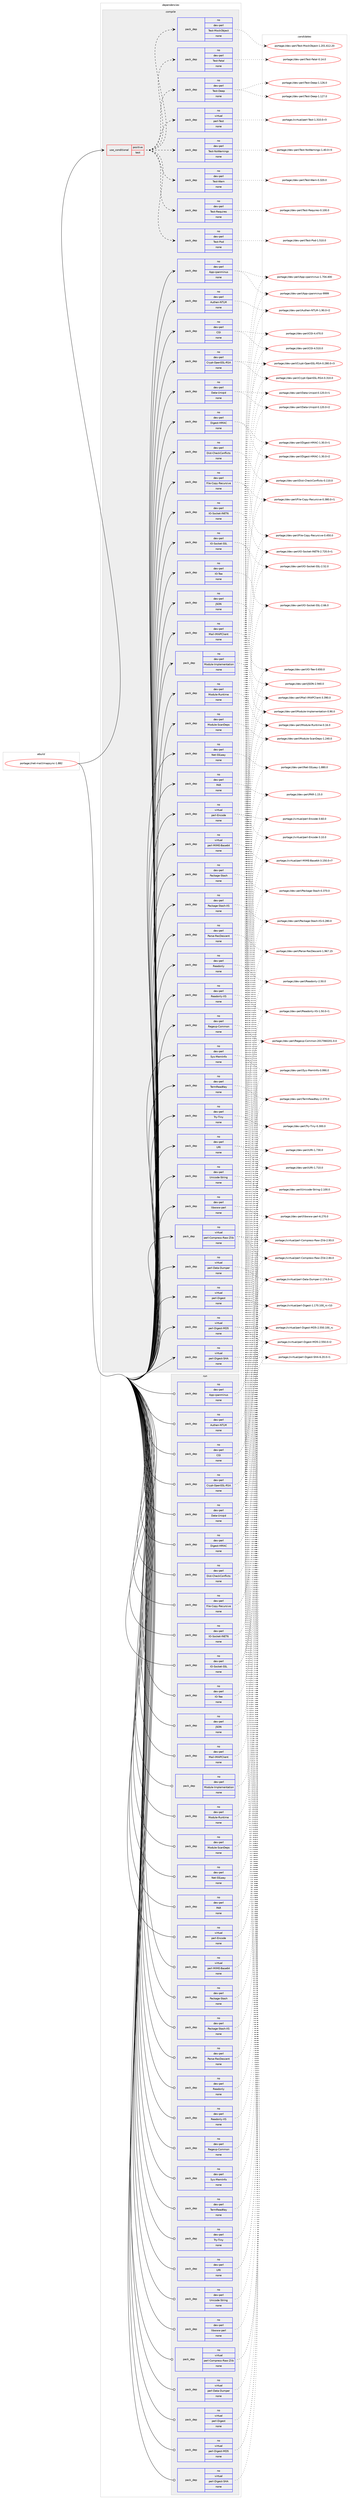 digraph prolog {

# *************
# Graph options
# *************

newrank=true;
concentrate=true;
compound=true;
graph [rankdir=LR,fontname=Helvetica,fontsize=10,ranksep=1.5];#, ranksep=2.5, nodesep=0.2];
edge  [arrowhead=vee];
node  [fontname=Helvetica,fontsize=10];

# **********
# The ebuild
# **********

subgraph cluster_leftcol {
color=gray;
rank=same;
label=<<i>ebuild</i>>;
id [label="portage://net-mail/imapsync-1.882", color=red, width=4, href="../net-mail/imapsync-1.882.svg"];
}

# ****************
# The dependencies
# ****************

subgraph cluster_midcol {
color=gray;
label=<<i>dependencies</i>>;
subgraph cluster_compile {
fillcolor="#eeeeee";
style=filled;
label=<<i>compile</i>>;
subgraph cond1019 {
dependency4784 [label=<<TABLE BORDER="0" CELLBORDER="1" CELLSPACING="0" CELLPADDING="4"><TR><TD ROWSPAN="3" CELLPADDING="10">use_conditional</TD></TR><TR><TD>positive</TD></TR><TR><TD>test</TD></TR></TABLE>>, shape=none, color=red];
subgraph pack3725 {
dependency4785 [label=<<TABLE BORDER="0" CELLBORDER="1" CELLSPACING="0" CELLPADDING="4" WIDTH="220"><TR><TD ROWSPAN="6" CELLPADDING="30">pack_dep</TD></TR><TR><TD WIDTH="110">no</TD></TR><TR><TD>virtual</TD></TR><TR><TD>perl-Test</TD></TR><TR><TD>none</TD></TR><TR><TD></TD></TR></TABLE>>, shape=none, color=blue];
}
dependency4784:e -> dependency4785:w [weight=20,style="dashed",arrowhead="vee"];
subgraph pack3726 {
dependency4786 [label=<<TABLE BORDER="0" CELLBORDER="1" CELLSPACING="0" CELLPADDING="4" WIDTH="220"><TR><TD ROWSPAN="6" CELLPADDING="30">pack_dep</TD></TR><TR><TD WIDTH="110">no</TD></TR><TR><TD>dev-perl</TD></TR><TR><TD>Test-Deep</TD></TR><TR><TD>none</TD></TR><TR><TD></TD></TR></TABLE>>, shape=none, color=blue];
}
dependency4784:e -> dependency4786:w [weight=20,style="dashed",arrowhead="vee"];
subgraph pack3727 {
dependency4787 [label=<<TABLE BORDER="0" CELLBORDER="1" CELLSPACING="0" CELLPADDING="4" WIDTH="220"><TR><TD ROWSPAN="6" CELLPADDING="30">pack_dep</TD></TR><TR><TD WIDTH="110">no</TD></TR><TR><TD>dev-perl</TD></TR><TR><TD>Test-Fatal</TD></TR><TR><TD>none</TD></TR><TR><TD></TD></TR></TABLE>>, shape=none, color=blue];
}
dependency4784:e -> dependency4787:w [weight=20,style="dashed",arrowhead="vee"];
subgraph pack3728 {
dependency4788 [label=<<TABLE BORDER="0" CELLBORDER="1" CELLSPACING="0" CELLPADDING="4" WIDTH="220"><TR><TD ROWSPAN="6" CELLPADDING="30">pack_dep</TD></TR><TR><TD WIDTH="110">no</TD></TR><TR><TD>dev-perl</TD></TR><TR><TD>Test-MockObject</TD></TR><TR><TD>none</TD></TR><TR><TD></TD></TR></TABLE>>, shape=none, color=blue];
}
dependency4784:e -> dependency4788:w [weight=20,style="dashed",arrowhead="vee"];
subgraph pack3729 {
dependency4789 [label=<<TABLE BORDER="0" CELLBORDER="1" CELLSPACING="0" CELLPADDING="4" WIDTH="220"><TR><TD ROWSPAN="6" CELLPADDING="30">pack_dep</TD></TR><TR><TD WIDTH="110">no</TD></TR><TR><TD>dev-perl</TD></TR><TR><TD>Test-Pod</TD></TR><TR><TD>none</TD></TR><TR><TD></TD></TR></TABLE>>, shape=none, color=blue];
}
dependency4784:e -> dependency4789:w [weight=20,style="dashed",arrowhead="vee"];
subgraph pack3730 {
dependency4790 [label=<<TABLE BORDER="0" CELLBORDER="1" CELLSPACING="0" CELLPADDING="4" WIDTH="220"><TR><TD ROWSPAN="6" CELLPADDING="30">pack_dep</TD></TR><TR><TD WIDTH="110">no</TD></TR><TR><TD>dev-perl</TD></TR><TR><TD>Test-Requires</TD></TR><TR><TD>none</TD></TR><TR><TD></TD></TR></TABLE>>, shape=none, color=blue];
}
dependency4784:e -> dependency4790:w [weight=20,style="dashed",arrowhead="vee"];
subgraph pack3731 {
dependency4791 [label=<<TABLE BORDER="0" CELLBORDER="1" CELLSPACING="0" CELLPADDING="4" WIDTH="220"><TR><TD ROWSPAN="6" CELLPADDING="30">pack_dep</TD></TR><TR><TD WIDTH="110">no</TD></TR><TR><TD>dev-perl</TD></TR><TR><TD>Test-Warn</TD></TR><TR><TD>none</TD></TR><TR><TD></TD></TR></TABLE>>, shape=none, color=blue];
}
dependency4784:e -> dependency4791:w [weight=20,style="dashed",arrowhead="vee"];
subgraph pack3732 {
dependency4792 [label=<<TABLE BORDER="0" CELLBORDER="1" CELLSPACING="0" CELLPADDING="4" WIDTH="220"><TR><TD ROWSPAN="6" CELLPADDING="30">pack_dep</TD></TR><TR><TD WIDTH="110">no</TD></TR><TR><TD>dev-perl</TD></TR><TR><TD>Test-NoWarnings</TD></TR><TR><TD>none</TD></TR><TR><TD></TD></TR></TABLE>>, shape=none, color=blue];
}
dependency4784:e -> dependency4792:w [weight=20,style="dashed",arrowhead="vee"];
}
id:e -> dependency4784:w [weight=20,style="solid",arrowhead="vee"];
subgraph pack3733 {
dependency4793 [label=<<TABLE BORDER="0" CELLBORDER="1" CELLSPACING="0" CELLPADDING="4" WIDTH="220"><TR><TD ROWSPAN="6" CELLPADDING="30">pack_dep</TD></TR><TR><TD WIDTH="110">no</TD></TR><TR><TD>dev-perl</TD></TR><TR><TD>App-cpanminus</TD></TR><TR><TD>none</TD></TR><TR><TD></TD></TR></TABLE>>, shape=none, color=blue];
}
id:e -> dependency4793:w [weight=20,style="solid",arrowhead="vee"];
subgraph pack3734 {
dependency4794 [label=<<TABLE BORDER="0" CELLBORDER="1" CELLSPACING="0" CELLPADDING="4" WIDTH="220"><TR><TD ROWSPAN="6" CELLPADDING="30">pack_dep</TD></TR><TR><TD WIDTH="110">no</TD></TR><TR><TD>dev-perl</TD></TR><TR><TD>Authen-NTLM</TD></TR><TR><TD>none</TD></TR><TR><TD></TD></TR></TABLE>>, shape=none, color=blue];
}
id:e -> dependency4794:w [weight=20,style="solid",arrowhead="vee"];
subgraph pack3735 {
dependency4795 [label=<<TABLE BORDER="0" CELLBORDER="1" CELLSPACING="0" CELLPADDING="4" WIDTH="220"><TR><TD ROWSPAN="6" CELLPADDING="30">pack_dep</TD></TR><TR><TD WIDTH="110">no</TD></TR><TR><TD>dev-perl</TD></TR><TR><TD>CGI</TD></TR><TR><TD>none</TD></TR><TR><TD></TD></TR></TABLE>>, shape=none, color=blue];
}
id:e -> dependency4795:w [weight=20,style="solid",arrowhead="vee"];
subgraph pack3736 {
dependency4796 [label=<<TABLE BORDER="0" CELLBORDER="1" CELLSPACING="0" CELLPADDING="4" WIDTH="220"><TR><TD ROWSPAN="6" CELLPADDING="30">pack_dep</TD></TR><TR><TD WIDTH="110">no</TD></TR><TR><TD>dev-perl</TD></TR><TR><TD>Crypt-OpenSSL-RSA</TD></TR><TR><TD>none</TD></TR><TR><TD></TD></TR></TABLE>>, shape=none, color=blue];
}
id:e -> dependency4796:w [weight=20,style="solid",arrowhead="vee"];
subgraph pack3737 {
dependency4797 [label=<<TABLE BORDER="0" CELLBORDER="1" CELLSPACING="0" CELLPADDING="4" WIDTH="220"><TR><TD ROWSPAN="6" CELLPADDING="30">pack_dep</TD></TR><TR><TD WIDTH="110">no</TD></TR><TR><TD>dev-perl</TD></TR><TR><TD>Data-Uniqid</TD></TR><TR><TD>none</TD></TR><TR><TD></TD></TR></TABLE>>, shape=none, color=blue];
}
id:e -> dependency4797:w [weight=20,style="solid",arrowhead="vee"];
subgraph pack3738 {
dependency4798 [label=<<TABLE BORDER="0" CELLBORDER="1" CELLSPACING="0" CELLPADDING="4" WIDTH="220"><TR><TD ROWSPAN="6" CELLPADDING="30">pack_dep</TD></TR><TR><TD WIDTH="110">no</TD></TR><TR><TD>dev-perl</TD></TR><TR><TD>Digest-HMAC</TD></TR><TR><TD>none</TD></TR><TR><TD></TD></TR></TABLE>>, shape=none, color=blue];
}
id:e -> dependency4798:w [weight=20,style="solid",arrowhead="vee"];
subgraph pack3739 {
dependency4799 [label=<<TABLE BORDER="0" CELLBORDER="1" CELLSPACING="0" CELLPADDING="4" WIDTH="220"><TR><TD ROWSPAN="6" CELLPADDING="30">pack_dep</TD></TR><TR><TD WIDTH="110">no</TD></TR><TR><TD>dev-perl</TD></TR><TR><TD>Dist-CheckConflicts</TD></TR><TR><TD>none</TD></TR><TR><TD></TD></TR></TABLE>>, shape=none, color=blue];
}
id:e -> dependency4799:w [weight=20,style="solid",arrowhead="vee"];
subgraph pack3740 {
dependency4800 [label=<<TABLE BORDER="0" CELLBORDER="1" CELLSPACING="0" CELLPADDING="4" WIDTH="220"><TR><TD ROWSPAN="6" CELLPADDING="30">pack_dep</TD></TR><TR><TD WIDTH="110">no</TD></TR><TR><TD>dev-perl</TD></TR><TR><TD>File-Copy-Recursive</TD></TR><TR><TD>none</TD></TR><TR><TD></TD></TR></TABLE>>, shape=none, color=blue];
}
id:e -> dependency4800:w [weight=20,style="solid",arrowhead="vee"];
subgraph pack3741 {
dependency4801 [label=<<TABLE BORDER="0" CELLBORDER="1" CELLSPACING="0" CELLPADDING="4" WIDTH="220"><TR><TD ROWSPAN="6" CELLPADDING="30">pack_dep</TD></TR><TR><TD WIDTH="110">no</TD></TR><TR><TD>dev-perl</TD></TR><TR><TD>IO-Socket-INET6</TD></TR><TR><TD>none</TD></TR><TR><TD></TD></TR></TABLE>>, shape=none, color=blue];
}
id:e -> dependency4801:w [weight=20,style="solid",arrowhead="vee"];
subgraph pack3742 {
dependency4802 [label=<<TABLE BORDER="0" CELLBORDER="1" CELLSPACING="0" CELLPADDING="4" WIDTH="220"><TR><TD ROWSPAN="6" CELLPADDING="30">pack_dep</TD></TR><TR><TD WIDTH="110">no</TD></TR><TR><TD>dev-perl</TD></TR><TR><TD>IO-Socket-SSL</TD></TR><TR><TD>none</TD></TR><TR><TD></TD></TR></TABLE>>, shape=none, color=blue];
}
id:e -> dependency4802:w [weight=20,style="solid",arrowhead="vee"];
subgraph pack3743 {
dependency4803 [label=<<TABLE BORDER="0" CELLBORDER="1" CELLSPACING="0" CELLPADDING="4" WIDTH="220"><TR><TD ROWSPAN="6" CELLPADDING="30">pack_dep</TD></TR><TR><TD WIDTH="110">no</TD></TR><TR><TD>dev-perl</TD></TR><TR><TD>IO-Tee</TD></TR><TR><TD>none</TD></TR><TR><TD></TD></TR></TABLE>>, shape=none, color=blue];
}
id:e -> dependency4803:w [weight=20,style="solid",arrowhead="vee"];
subgraph pack3744 {
dependency4804 [label=<<TABLE BORDER="0" CELLBORDER="1" CELLSPACING="0" CELLPADDING="4" WIDTH="220"><TR><TD ROWSPAN="6" CELLPADDING="30">pack_dep</TD></TR><TR><TD WIDTH="110">no</TD></TR><TR><TD>dev-perl</TD></TR><TR><TD>JSON</TD></TR><TR><TD>none</TD></TR><TR><TD></TD></TR></TABLE>>, shape=none, color=blue];
}
id:e -> dependency4804:w [weight=20,style="solid",arrowhead="vee"];
subgraph pack3745 {
dependency4805 [label=<<TABLE BORDER="0" CELLBORDER="1" CELLSPACING="0" CELLPADDING="4" WIDTH="220"><TR><TD ROWSPAN="6" CELLPADDING="30">pack_dep</TD></TR><TR><TD WIDTH="110">no</TD></TR><TR><TD>dev-perl</TD></TR><TR><TD>Mail-IMAPClient</TD></TR><TR><TD>none</TD></TR><TR><TD></TD></TR></TABLE>>, shape=none, color=blue];
}
id:e -> dependency4805:w [weight=20,style="solid",arrowhead="vee"];
subgraph pack3746 {
dependency4806 [label=<<TABLE BORDER="0" CELLBORDER="1" CELLSPACING="0" CELLPADDING="4" WIDTH="220"><TR><TD ROWSPAN="6" CELLPADDING="30">pack_dep</TD></TR><TR><TD WIDTH="110">no</TD></TR><TR><TD>dev-perl</TD></TR><TR><TD>Module-Implementation</TD></TR><TR><TD>none</TD></TR><TR><TD></TD></TR></TABLE>>, shape=none, color=blue];
}
id:e -> dependency4806:w [weight=20,style="solid",arrowhead="vee"];
subgraph pack3747 {
dependency4807 [label=<<TABLE BORDER="0" CELLBORDER="1" CELLSPACING="0" CELLPADDING="4" WIDTH="220"><TR><TD ROWSPAN="6" CELLPADDING="30">pack_dep</TD></TR><TR><TD WIDTH="110">no</TD></TR><TR><TD>dev-perl</TD></TR><TR><TD>Module-Runtime</TD></TR><TR><TD>none</TD></TR><TR><TD></TD></TR></TABLE>>, shape=none, color=blue];
}
id:e -> dependency4807:w [weight=20,style="solid",arrowhead="vee"];
subgraph pack3748 {
dependency4808 [label=<<TABLE BORDER="0" CELLBORDER="1" CELLSPACING="0" CELLPADDING="4" WIDTH="220"><TR><TD ROWSPAN="6" CELLPADDING="30">pack_dep</TD></TR><TR><TD WIDTH="110">no</TD></TR><TR><TD>dev-perl</TD></TR><TR><TD>Module-ScanDeps</TD></TR><TR><TD>none</TD></TR><TR><TD></TD></TR></TABLE>>, shape=none, color=blue];
}
id:e -> dependency4808:w [weight=20,style="solid",arrowhead="vee"];
subgraph pack3749 {
dependency4809 [label=<<TABLE BORDER="0" CELLBORDER="1" CELLSPACING="0" CELLPADDING="4" WIDTH="220"><TR><TD ROWSPAN="6" CELLPADDING="30">pack_dep</TD></TR><TR><TD WIDTH="110">no</TD></TR><TR><TD>dev-perl</TD></TR><TR><TD>Net-SSLeay</TD></TR><TR><TD>none</TD></TR><TR><TD></TD></TR></TABLE>>, shape=none, color=blue];
}
id:e -> dependency4809:w [weight=20,style="solid",arrowhead="vee"];
subgraph pack3750 {
dependency4810 [label=<<TABLE BORDER="0" CELLBORDER="1" CELLSPACING="0" CELLPADDING="4" WIDTH="220"><TR><TD ROWSPAN="6" CELLPADDING="30">pack_dep</TD></TR><TR><TD WIDTH="110">no</TD></TR><TR><TD>dev-perl</TD></TR><TR><TD>PAR</TD></TR><TR><TD>none</TD></TR><TR><TD></TD></TR></TABLE>>, shape=none, color=blue];
}
id:e -> dependency4810:w [weight=20,style="solid",arrowhead="vee"];
subgraph pack3751 {
dependency4811 [label=<<TABLE BORDER="0" CELLBORDER="1" CELLSPACING="0" CELLPADDING="4" WIDTH="220"><TR><TD ROWSPAN="6" CELLPADDING="30">pack_dep</TD></TR><TR><TD WIDTH="110">no</TD></TR><TR><TD>dev-perl</TD></TR><TR><TD>Package-Stash</TD></TR><TR><TD>none</TD></TR><TR><TD></TD></TR></TABLE>>, shape=none, color=blue];
}
id:e -> dependency4811:w [weight=20,style="solid",arrowhead="vee"];
subgraph pack3752 {
dependency4812 [label=<<TABLE BORDER="0" CELLBORDER="1" CELLSPACING="0" CELLPADDING="4" WIDTH="220"><TR><TD ROWSPAN="6" CELLPADDING="30">pack_dep</TD></TR><TR><TD WIDTH="110">no</TD></TR><TR><TD>dev-perl</TD></TR><TR><TD>Package-Stash-XS</TD></TR><TR><TD>none</TD></TR><TR><TD></TD></TR></TABLE>>, shape=none, color=blue];
}
id:e -> dependency4812:w [weight=20,style="solid",arrowhead="vee"];
subgraph pack3753 {
dependency4813 [label=<<TABLE BORDER="0" CELLBORDER="1" CELLSPACING="0" CELLPADDING="4" WIDTH="220"><TR><TD ROWSPAN="6" CELLPADDING="30">pack_dep</TD></TR><TR><TD WIDTH="110">no</TD></TR><TR><TD>dev-perl</TD></TR><TR><TD>Parse-RecDescent</TD></TR><TR><TD>none</TD></TR><TR><TD></TD></TR></TABLE>>, shape=none, color=blue];
}
id:e -> dependency4813:w [weight=20,style="solid",arrowhead="vee"];
subgraph pack3754 {
dependency4814 [label=<<TABLE BORDER="0" CELLBORDER="1" CELLSPACING="0" CELLPADDING="4" WIDTH="220"><TR><TD ROWSPAN="6" CELLPADDING="30">pack_dep</TD></TR><TR><TD WIDTH="110">no</TD></TR><TR><TD>dev-perl</TD></TR><TR><TD>Readonly</TD></TR><TR><TD>none</TD></TR><TR><TD></TD></TR></TABLE>>, shape=none, color=blue];
}
id:e -> dependency4814:w [weight=20,style="solid",arrowhead="vee"];
subgraph pack3755 {
dependency4815 [label=<<TABLE BORDER="0" CELLBORDER="1" CELLSPACING="0" CELLPADDING="4" WIDTH="220"><TR><TD ROWSPAN="6" CELLPADDING="30">pack_dep</TD></TR><TR><TD WIDTH="110">no</TD></TR><TR><TD>dev-perl</TD></TR><TR><TD>Readonly-XS</TD></TR><TR><TD>none</TD></TR><TR><TD></TD></TR></TABLE>>, shape=none, color=blue];
}
id:e -> dependency4815:w [weight=20,style="solid",arrowhead="vee"];
subgraph pack3756 {
dependency4816 [label=<<TABLE BORDER="0" CELLBORDER="1" CELLSPACING="0" CELLPADDING="4" WIDTH="220"><TR><TD ROWSPAN="6" CELLPADDING="30">pack_dep</TD></TR><TR><TD WIDTH="110">no</TD></TR><TR><TD>dev-perl</TD></TR><TR><TD>Regexp-Common</TD></TR><TR><TD>none</TD></TR><TR><TD></TD></TR></TABLE>>, shape=none, color=blue];
}
id:e -> dependency4816:w [weight=20,style="solid",arrowhead="vee"];
subgraph pack3757 {
dependency4817 [label=<<TABLE BORDER="0" CELLBORDER="1" CELLSPACING="0" CELLPADDING="4" WIDTH="220"><TR><TD ROWSPAN="6" CELLPADDING="30">pack_dep</TD></TR><TR><TD WIDTH="110">no</TD></TR><TR><TD>dev-perl</TD></TR><TR><TD>Sys-MemInfo</TD></TR><TR><TD>none</TD></TR><TR><TD></TD></TR></TABLE>>, shape=none, color=blue];
}
id:e -> dependency4817:w [weight=20,style="solid",arrowhead="vee"];
subgraph pack3758 {
dependency4818 [label=<<TABLE BORDER="0" CELLBORDER="1" CELLSPACING="0" CELLPADDING="4" WIDTH="220"><TR><TD ROWSPAN="6" CELLPADDING="30">pack_dep</TD></TR><TR><TD WIDTH="110">no</TD></TR><TR><TD>dev-perl</TD></TR><TR><TD>TermReadKey</TD></TR><TR><TD>none</TD></TR><TR><TD></TD></TR></TABLE>>, shape=none, color=blue];
}
id:e -> dependency4818:w [weight=20,style="solid",arrowhead="vee"];
subgraph pack3759 {
dependency4819 [label=<<TABLE BORDER="0" CELLBORDER="1" CELLSPACING="0" CELLPADDING="4" WIDTH="220"><TR><TD ROWSPAN="6" CELLPADDING="30">pack_dep</TD></TR><TR><TD WIDTH="110">no</TD></TR><TR><TD>dev-perl</TD></TR><TR><TD>Try-Tiny</TD></TR><TR><TD>none</TD></TR><TR><TD></TD></TR></TABLE>>, shape=none, color=blue];
}
id:e -> dependency4819:w [weight=20,style="solid",arrowhead="vee"];
subgraph pack3760 {
dependency4820 [label=<<TABLE BORDER="0" CELLBORDER="1" CELLSPACING="0" CELLPADDING="4" WIDTH="220"><TR><TD ROWSPAN="6" CELLPADDING="30">pack_dep</TD></TR><TR><TD WIDTH="110">no</TD></TR><TR><TD>dev-perl</TD></TR><TR><TD>URI</TD></TR><TR><TD>none</TD></TR><TR><TD></TD></TR></TABLE>>, shape=none, color=blue];
}
id:e -> dependency4820:w [weight=20,style="solid",arrowhead="vee"];
subgraph pack3761 {
dependency4821 [label=<<TABLE BORDER="0" CELLBORDER="1" CELLSPACING="0" CELLPADDING="4" WIDTH="220"><TR><TD ROWSPAN="6" CELLPADDING="30">pack_dep</TD></TR><TR><TD WIDTH="110">no</TD></TR><TR><TD>dev-perl</TD></TR><TR><TD>Unicode-String</TD></TR><TR><TD>none</TD></TR><TR><TD></TD></TR></TABLE>>, shape=none, color=blue];
}
id:e -> dependency4821:w [weight=20,style="solid",arrowhead="vee"];
subgraph pack3762 {
dependency4822 [label=<<TABLE BORDER="0" CELLBORDER="1" CELLSPACING="0" CELLPADDING="4" WIDTH="220"><TR><TD ROWSPAN="6" CELLPADDING="30">pack_dep</TD></TR><TR><TD WIDTH="110">no</TD></TR><TR><TD>dev-perl</TD></TR><TR><TD>libwww-perl</TD></TR><TR><TD>none</TD></TR><TR><TD></TD></TR></TABLE>>, shape=none, color=blue];
}
id:e -> dependency4822:w [weight=20,style="solid",arrowhead="vee"];
subgraph pack3763 {
dependency4823 [label=<<TABLE BORDER="0" CELLBORDER="1" CELLSPACING="0" CELLPADDING="4" WIDTH="220"><TR><TD ROWSPAN="6" CELLPADDING="30">pack_dep</TD></TR><TR><TD WIDTH="110">no</TD></TR><TR><TD>virtual</TD></TR><TR><TD>perl-Compress-Raw-Zlib</TD></TR><TR><TD>none</TD></TR><TR><TD></TD></TR></TABLE>>, shape=none, color=blue];
}
id:e -> dependency4823:w [weight=20,style="solid",arrowhead="vee"];
subgraph pack3764 {
dependency4824 [label=<<TABLE BORDER="0" CELLBORDER="1" CELLSPACING="0" CELLPADDING="4" WIDTH="220"><TR><TD ROWSPAN="6" CELLPADDING="30">pack_dep</TD></TR><TR><TD WIDTH="110">no</TD></TR><TR><TD>virtual</TD></TR><TR><TD>perl-Data-Dumper</TD></TR><TR><TD>none</TD></TR><TR><TD></TD></TR></TABLE>>, shape=none, color=blue];
}
id:e -> dependency4824:w [weight=20,style="solid",arrowhead="vee"];
subgraph pack3765 {
dependency4825 [label=<<TABLE BORDER="0" CELLBORDER="1" CELLSPACING="0" CELLPADDING="4" WIDTH="220"><TR><TD ROWSPAN="6" CELLPADDING="30">pack_dep</TD></TR><TR><TD WIDTH="110">no</TD></TR><TR><TD>virtual</TD></TR><TR><TD>perl-Digest</TD></TR><TR><TD>none</TD></TR><TR><TD></TD></TR></TABLE>>, shape=none, color=blue];
}
id:e -> dependency4825:w [weight=20,style="solid",arrowhead="vee"];
subgraph pack3766 {
dependency4826 [label=<<TABLE BORDER="0" CELLBORDER="1" CELLSPACING="0" CELLPADDING="4" WIDTH="220"><TR><TD ROWSPAN="6" CELLPADDING="30">pack_dep</TD></TR><TR><TD WIDTH="110">no</TD></TR><TR><TD>virtual</TD></TR><TR><TD>perl-Digest-MD5</TD></TR><TR><TD>none</TD></TR><TR><TD></TD></TR></TABLE>>, shape=none, color=blue];
}
id:e -> dependency4826:w [weight=20,style="solid",arrowhead="vee"];
subgraph pack3767 {
dependency4827 [label=<<TABLE BORDER="0" CELLBORDER="1" CELLSPACING="0" CELLPADDING="4" WIDTH="220"><TR><TD ROWSPAN="6" CELLPADDING="30">pack_dep</TD></TR><TR><TD WIDTH="110">no</TD></TR><TR><TD>virtual</TD></TR><TR><TD>perl-Digest-SHA</TD></TR><TR><TD>none</TD></TR><TR><TD></TD></TR></TABLE>>, shape=none, color=blue];
}
id:e -> dependency4827:w [weight=20,style="solid",arrowhead="vee"];
subgraph pack3768 {
dependency4828 [label=<<TABLE BORDER="0" CELLBORDER="1" CELLSPACING="0" CELLPADDING="4" WIDTH="220"><TR><TD ROWSPAN="6" CELLPADDING="30">pack_dep</TD></TR><TR><TD WIDTH="110">no</TD></TR><TR><TD>virtual</TD></TR><TR><TD>perl-Encode</TD></TR><TR><TD>none</TD></TR><TR><TD></TD></TR></TABLE>>, shape=none, color=blue];
}
id:e -> dependency4828:w [weight=20,style="solid",arrowhead="vee"];
subgraph pack3769 {
dependency4829 [label=<<TABLE BORDER="0" CELLBORDER="1" CELLSPACING="0" CELLPADDING="4" WIDTH="220"><TR><TD ROWSPAN="6" CELLPADDING="30">pack_dep</TD></TR><TR><TD WIDTH="110">no</TD></TR><TR><TD>virtual</TD></TR><TR><TD>perl-MIME-Base64</TD></TR><TR><TD>none</TD></TR><TR><TD></TD></TR></TABLE>>, shape=none, color=blue];
}
id:e -> dependency4829:w [weight=20,style="solid",arrowhead="vee"];
}
subgraph cluster_compileandrun {
fillcolor="#eeeeee";
style=filled;
label=<<i>compile and run</i>>;
}
subgraph cluster_run {
fillcolor="#eeeeee";
style=filled;
label=<<i>run</i>>;
subgraph pack3770 {
dependency4830 [label=<<TABLE BORDER="0" CELLBORDER="1" CELLSPACING="0" CELLPADDING="4" WIDTH="220"><TR><TD ROWSPAN="6" CELLPADDING="30">pack_dep</TD></TR><TR><TD WIDTH="110">no</TD></TR><TR><TD>dev-perl</TD></TR><TR><TD>App-cpanminus</TD></TR><TR><TD>none</TD></TR><TR><TD></TD></TR></TABLE>>, shape=none, color=blue];
}
id:e -> dependency4830:w [weight=20,style="solid",arrowhead="odot"];
subgraph pack3771 {
dependency4831 [label=<<TABLE BORDER="0" CELLBORDER="1" CELLSPACING="0" CELLPADDING="4" WIDTH="220"><TR><TD ROWSPAN="6" CELLPADDING="30">pack_dep</TD></TR><TR><TD WIDTH="110">no</TD></TR><TR><TD>dev-perl</TD></TR><TR><TD>Authen-NTLM</TD></TR><TR><TD>none</TD></TR><TR><TD></TD></TR></TABLE>>, shape=none, color=blue];
}
id:e -> dependency4831:w [weight=20,style="solid",arrowhead="odot"];
subgraph pack3772 {
dependency4832 [label=<<TABLE BORDER="0" CELLBORDER="1" CELLSPACING="0" CELLPADDING="4" WIDTH="220"><TR><TD ROWSPAN="6" CELLPADDING="30">pack_dep</TD></TR><TR><TD WIDTH="110">no</TD></TR><TR><TD>dev-perl</TD></TR><TR><TD>CGI</TD></TR><TR><TD>none</TD></TR><TR><TD></TD></TR></TABLE>>, shape=none, color=blue];
}
id:e -> dependency4832:w [weight=20,style="solid",arrowhead="odot"];
subgraph pack3773 {
dependency4833 [label=<<TABLE BORDER="0" CELLBORDER="1" CELLSPACING="0" CELLPADDING="4" WIDTH="220"><TR><TD ROWSPAN="6" CELLPADDING="30">pack_dep</TD></TR><TR><TD WIDTH="110">no</TD></TR><TR><TD>dev-perl</TD></TR><TR><TD>Crypt-OpenSSL-RSA</TD></TR><TR><TD>none</TD></TR><TR><TD></TD></TR></TABLE>>, shape=none, color=blue];
}
id:e -> dependency4833:w [weight=20,style="solid",arrowhead="odot"];
subgraph pack3774 {
dependency4834 [label=<<TABLE BORDER="0" CELLBORDER="1" CELLSPACING="0" CELLPADDING="4" WIDTH="220"><TR><TD ROWSPAN="6" CELLPADDING="30">pack_dep</TD></TR><TR><TD WIDTH="110">no</TD></TR><TR><TD>dev-perl</TD></TR><TR><TD>Data-Uniqid</TD></TR><TR><TD>none</TD></TR><TR><TD></TD></TR></TABLE>>, shape=none, color=blue];
}
id:e -> dependency4834:w [weight=20,style="solid",arrowhead="odot"];
subgraph pack3775 {
dependency4835 [label=<<TABLE BORDER="0" CELLBORDER="1" CELLSPACING="0" CELLPADDING="4" WIDTH="220"><TR><TD ROWSPAN="6" CELLPADDING="30">pack_dep</TD></TR><TR><TD WIDTH="110">no</TD></TR><TR><TD>dev-perl</TD></TR><TR><TD>Digest-HMAC</TD></TR><TR><TD>none</TD></TR><TR><TD></TD></TR></TABLE>>, shape=none, color=blue];
}
id:e -> dependency4835:w [weight=20,style="solid",arrowhead="odot"];
subgraph pack3776 {
dependency4836 [label=<<TABLE BORDER="0" CELLBORDER="1" CELLSPACING="0" CELLPADDING="4" WIDTH="220"><TR><TD ROWSPAN="6" CELLPADDING="30">pack_dep</TD></TR><TR><TD WIDTH="110">no</TD></TR><TR><TD>dev-perl</TD></TR><TR><TD>Dist-CheckConflicts</TD></TR><TR><TD>none</TD></TR><TR><TD></TD></TR></TABLE>>, shape=none, color=blue];
}
id:e -> dependency4836:w [weight=20,style="solid",arrowhead="odot"];
subgraph pack3777 {
dependency4837 [label=<<TABLE BORDER="0" CELLBORDER="1" CELLSPACING="0" CELLPADDING="4" WIDTH="220"><TR><TD ROWSPAN="6" CELLPADDING="30">pack_dep</TD></TR><TR><TD WIDTH="110">no</TD></TR><TR><TD>dev-perl</TD></TR><TR><TD>File-Copy-Recursive</TD></TR><TR><TD>none</TD></TR><TR><TD></TD></TR></TABLE>>, shape=none, color=blue];
}
id:e -> dependency4837:w [weight=20,style="solid",arrowhead="odot"];
subgraph pack3778 {
dependency4838 [label=<<TABLE BORDER="0" CELLBORDER="1" CELLSPACING="0" CELLPADDING="4" WIDTH="220"><TR><TD ROWSPAN="6" CELLPADDING="30">pack_dep</TD></TR><TR><TD WIDTH="110">no</TD></TR><TR><TD>dev-perl</TD></TR><TR><TD>IO-Socket-INET6</TD></TR><TR><TD>none</TD></TR><TR><TD></TD></TR></TABLE>>, shape=none, color=blue];
}
id:e -> dependency4838:w [weight=20,style="solid",arrowhead="odot"];
subgraph pack3779 {
dependency4839 [label=<<TABLE BORDER="0" CELLBORDER="1" CELLSPACING="0" CELLPADDING="4" WIDTH="220"><TR><TD ROWSPAN="6" CELLPADDING="30">pack_dep</TD></TR><TR><TD WIDTH="110">no</TD></TR><TR><TD>dev-perl</TD></TR><TR><TD>IO-Socket-SSL</TD></TR><TR><TD>none</TD></TR><TR><TD></TD></TR></TABLE>>, shape=none, color=blue];
}
id:e -> dependency4839:w [weight=20,style="solid",arrowhead="odot"];
subgraph pack3780 {
dependency4840 [label=<<TABLE BORDER="0" CELLBORDER="1" CELLSPACING="0" CELLPADDING="4" WIDTH="220"><TR><TD ROWSPAN="6" CELLPADDING="30">pack_dep</TD></TR><TR><TD WIDTH="110">no</TD></TR><TR><TD>dev-perl</TD></TR><TR><TD>IO-Tee</TD></TR><TR><TD>none</TD></TR><TR><TD></TD></TR></TABLE>>, shape=none, color=blue];
}
id:e -> dependency4840:w [weight=20,style="solid",arrowhead="odot"];
subgraph pack3781 {
dependency4841 [label=<<TABLE BORDER="0" CELLBORDER="1" CELLSPACING="0" CELLPADDING="4" WIDTH="220"><TR><TD ROWSPAN="6" CELLPADDING="30">pack_dep</TD></TR><TR><TD WIDTH="110">no</TD></TR><TR><TD>dev-perl</TD></TR><TR><TD>JSON</TD></TR><TR><TD>none</TD></TR><TR><TD></TD></TR></TABLE>>, shape=none, color=blue];
}
id:e -> dependency4841:w [weight=20,style="solid",arrowhead="odot"];
subgraph pack3782 {
dependency4842 [label=<<TABLE BORDER="0" CELLBORDER="1" CELLSPACING="0" CELLPADDING="4" WIDTH="220"><TR><TD ROWSPAN="6" CELLPADDING="30">pack_dep</TD></TR><TR><TD WIDTH="110">no</TD></TR><TR><TD>dev-perl</TD></TR><TR><TD>Mail-IMAPClient</TD></TR><TR><TD>none</TD></TR><TR><TD></TD></TR></TABLE>>, shape=none, color=blue];
}
id:e -> dependency4842:w [weight=20,style="solid",arrowhead="odot"];
subgraph pack3783 {
dependency4843 [label=<<TABLE BORDER="0" CELLBORDER="1" CELLSPACING="0" CELLPADDING="4" WIDTH="220"><TR><TD ROWSPAN="6" CELLPADDING="30">pack_dep</TD></TR><TR><TD WIDTH="110">no</TD></TR><TR><TD>dev-perl</TD></TR><TR><TD>Module-Implementation</TD></TR><TR><TD>none</TD></TR><TR><TD></TD></TR></TABLE>>, shape=none, color=blue];
}
id:e -> dependency4843:w [weight=20,style="solid",arrowhead="odot"];
subgraph pack3784 {
dependency4844 [label=<<TABLE BORDER="0" CELLBORDER="1" CELLSPACING="0" CELLPADDING="4" WIDTH="220"><TR><TD ROWSPAN="6" CELLPADDING="30">pack_dep</TD></TR><TR><TD WIDTH="110">no</TD></TR><TR><TD>dev-perl</TD></TR><TR><TD>Module-Runtime</TD></TR><TR><TD>none</TD></TR><TR><TD></TD></TR></TABLE>>, shape=none, color=blue];
}
id:e -> dependency4844:w [weight=20,style="solid",arrowhead="odot"];
subgraph pack3785 {
dependency4845 [label=<<TABLE BORDER="0" CELLBORDER="1" CELLSPACING="0" CELLPADDING="4" WIDTH="220"><TR><TD ROWSPAN="6" CELLPADDING="30">pack_dep</TD></TR><TR><TD WIDTH="110">no</TD></TR><TR><TD>dev-perl</TD></TR><TR><TD>Module-ScanDeps</TD></TR><TR><TD>none</TD></TR><TR><TD></TD></TR></TABLE>>, shape=none, color=blue];
}
id:e -> dependency4845:w [weight=20,style="solid",arrowhead="odot"];
subgraph pack3786 {
dependency4846 [label=<<TABLE BORDER="0" CELLBORDER="1" CELLSPACING="0" CELLPADDING="4" WIDTH="220"><TR><TD ROWSPAN="6" CELLPADDING="30">pack_dep</TD></TR><TR><TD WIDTH="110">no</TD></TR><TR><TD>dev-perl</TD></TR><TR><TD>Net-SSLeay</TD></TR><TR><TD>none</TD></TR><TR><TD></TD></TR></TABLE>>, shape=none, color=blue];
}
id:e -> dependency4846:w [weight=20,style="solid",arrowhead="odot"];
subgraph pack3787 {
dependency4847 [label=<<TABLE BORDER="0" CELLBORDER="1" CELLSPACING="0" CELLPADDING="4" WIDTH="220"><TR><TD ROWSPAN="6" CELLPADDING="30">pack_dep</TD></TR><TR><TD WIDTH="110">no</TD></TR><TR><TD>dev-perl</TD></TR><TR><TD>PAR</TD></TR><TR><TD>none</TD></TR><TR><TD></TD></TR></TABLE>>, shape=none, color=blue];
}
id:e -> dependency4847:w [weight=20,style="solid",arrowhead="odot"];
subgraph pack3788 {
dependency4848 [label=<<TABLE BORDER="0" CELLBORDER="1" CELLSPACING="0" CELLPADDING="4" WIDTH="220"><TR><TD ROWSPAN="6" CELLPADDING="30">pack_dep</TD></TR><TR><TD WIDTH="110">no</TD></TR><TR><TD>dev-perl</TD></TR><TR><TD>Package-Stash</TD></TR><TR><TD>none</TD></TR><TR><TD></TD></TR></TABLE>>, shape=none, color=blue];
}
id:e -> dependency4848:w [weight=20,style="solid",arrowhead="odot"];
subgraph pack3789 {
dependency4849 [label=<<TABLE BORDER="0" CELLBORDER="1" CELLSPACING="0" CELLPADDING="4" WIDTH="220"><TR><TD ROWSPAN="6" CELLPADDING="30">pack_dep</TD></TR><TR><TD WIDTH="110">no</TD></TR><TR><TD>dev-perl</TD></TR><TR><TD>Package-Stash-XS</TD></TR><TR><TD>none</TD></TR><TR><TD></TD></TR></TABLE>>, shape=none, color=blue];
}
id:e -> dependency4849:w [weight=20,style="solid",arrowhead="odot"];
subgraph pack3790 {
dependency4850 [label=<<TABLE BORDER="0" CELLBORDER="1" CELLSPACING="0" CELLPADDING="4" WIDTH="220"><TR><TD ROWSPAN="6" CELLPADDING="30">pack_dep</TD></TR><TR><TD WIDTH="110">no</TD></TR><TR><TD>dev-perl</TD></TR><TR><TD>Parse-RecDescent</TD></TR><TR><TD>none</TD></TR><TR><TD></TD></TR></TABLE>>, shape=none, color=blue];
}
id:e -> dependency4850:w [weight=20,style="solid",arrowhead="odot"];
subgraph pack3791 {
dependency4851 [label=<<TABLE BORDER="0" CELLBORDER="1" CELLSPACING="0" CELLPADDING="4" WIDTH="220"><TR><TD ROWSPAN="6" CELLPADDING="30">pack_dep</TD></TR><TR><TD WIDTH="110">no</TD></TR><TR><TD>dev-perl</TD></TR><TR><TD>Readonly</TD></TR><TR><TD>none</TD></TR><TR><TD></TD></TR></TABLE>>, shape=none, color=blue];
}
id:e -> dependency4851:w [weight=20,style="solid",arrowhead="odot"];
subgraph pack3792 {
dependency4852 [label=<<TABLE BORDER="0" CELLBORDER="1" CELLSPACING="0" CELLPADDING="4" WIDTH="220"><TR><TD ROWSPAN="6" CELLPADDING="30">pack_dep</TD></TR><TR><TD WIDTH="110">no</TD></TR><TR><TD>dev-perl</TD></TR><TR><TD>Readonly-XS</TD></TR><TR><TD>none</TD></TR><TR><TD></TD></TR></TABLE>>, shape=none, color=blue];
}
id:e -> dependency4852:w [weight=20,style="solid",arrowhead="odot"];
subgraph pack3793 {
dependency4853 [label=<<TABLE BORDER="0" CELLBORDER="1" CELLSPACING="0" CELLPADDING="4" WIDTH="220"><TR><TD ROWSPAN="6" CELLPADDING="30">pack_dep</TD></TR><TR><TD WIDTH="110">no</TD></TR><TR><TD>dev-perl</TD></TR><TR><TD>Regexp-Common</TD></TR><TR><TD>none</TD></TR><TR><TD></TD></TR></TABLE>>, shape=none, color=blue];
}
id:e -> dependency4853:w [weight=20,style="solid",arrowhead="odot"];
subgraph pack3794 {
dependency4854 [label=<<TABLE BORDER="0" CELLBORDER="1" CELLSPACING="0" CELLPADDING="4" WIDTH="220"><TR><TD ROWSPAN="6" CELLPADDING="30">pack_dep</TD></TR><TR><TD WIDTH="110">no</TD></TR><TR><TD>dev-perl</TD></TR><TR><TD>Sys-MemInfo</TD></TR><TR><TD>none</TD></TR><TR><TD></TD></TR></TABLE>>, shape=none, color=blue];
}
id:e -> dependency4854:w [weight=20,style="solid",arrowhead="odot"];
subgraph pack3795 {
dependency4855 [label=<<TABLE BORDER="0" CELLBORDER="1" CELLSPACING="0" CELLPADDING="4" WIDTH="220"><TR><TD ROWSPAN="6" CELLPADDING="30">pack_dep</TD></TR><TR><TD WIDTH="110">no</TD></TR><TR><TD>dev-perl</TD></TR><TR><TD>TermReadKey</TD></TR><TR><TD>none</TD></TR><TR><TD></TD></TR></TABLE>>, shape=none, color=blue];
}
id:e -> dependency4855:w [weight=20,style="solid",arrowhead="odot"];
subgraph pack3796 {
dependency4856 [label=<<TABLE BORDER="0" CELLBORDER="1" CELLSPACING="0" CELLPADDING="4" WIDTH="220"><TR><TD ROWSPAN="6" CELLPADDING="30">pack_dep</TD></TR><TR><TD WIDTH="110">no</TD></TR><TR><TD>dev-perl</TD></TR><TR><TD>Try-Tiny</TD></TR><TR><TD>none</TD></TR><TR><TD></TD></TR></TABLE>>, shape=none, color=blue];
}
id:e -> dependency4856:w [weight=20,style="solid",arrowhead="odot"];
subgraph pack3797 {
dependency4857 [label=<<TABLE BORDER="0" CELLBORDER="1" CELLSPACING="0" CELLPADDING="4" WIDTH="220"><TR><TD ROWSPAN="6" CELLPADDING="30">pack_dep</TD></TR><TR><TD WIDTH="110">no</TD></TR><TR><TD>dev-perl</TD></TR><TR><TD>URI</TD></TR><TR><TD>none</TD></TR><TR><TD></TD></TR></TABLE>>, shape=none, color=blue];
}
id:e -> dependency4857:w [weight=20,style="solid",arrowhead="odot"];
subgraph pack3798 {
dependency4858 [label=<<TABLE BORDER="0" CELLBORDER="1" CELLSPACING="0" CELLPADDING="4" WIDTH="220"><TR><TD ROWSPAN="6" CELLPADDING="30">pack_dep</TD></TR><TR><TD WIDTH="110">no</TD></TR><TR><TD>dev-perl</TD></TR><TR><TD>Unicode-String</TD></TR><TR><TD>none</TD></TR><TR><TD></TD></TR></TABLE>>, shape=none, color=blue];
}
id:e -> dependency4858:w [weight=20,style="solid",arrowhead="odot"];
subgraph pack3799 {
dependency4859 [label=<<TABLE BORDER="0" CELLBORDER="1" CELLSPACING="0" CELLPADDING="4" WIDTH="220"><TR><TD ROWSPAN="6" CELLPADDING="30">pack_dep</TD></TR><TR><TD WIDTH="110">no</TD></TR><TR><TD>dev-perl</TD></TR><TR><TD>libwww-perl</TD></TR><TR><TD>none</TD></TR><TR><TD></TD></TR></TABLE>>, shape=none, color=blue];
}
id:e -> dependency4859:w [weight=20,style="solid",arrowhead="odot"];
subgraph pack3800 {
dependency4860 [label=<<TABLE BORDER="0" CELLBORDER="1" CELLSPACING="0" CELLPADDING="4" WIDTH="220"><TR><TD ROWSPAN="6" CELLPADDING="30">pack_dep</TD></TR><TR><TD WIDTH="110">no</TD></TR><TR><TD>virtual</TD></TR><TR><TD>perl-Compress-Raw-Zlib</TD></TR><TR><TD>none</TD></TR><TR><TD></TD></TR></TABLE>>, shape=none, color=blue];
}
id:e -> dependency4860:w [weight=20,style="solid",arrowhead="odot"];
subgraph pack3801 {
dependency4861 [label=<<TABLE BORDER="0" CELLBORDER="1" CELLSPACING="0" CELLPADDING="4" WIDTH="220"><TR><TD ROWSPAN="6" CELLPADDING="30">pack_dep</TD></TR><TR><TD WIDTH="110">no</TD></TR><TR><TD>virtual</TD></TR><TR><TD>perl-Data-Dumper</TD></TR><TR><TD>none</TD></TR><TR><TD></TD></TR></TABLE>>, shape=none, color=blue];
}
id:e -> dependency4861:w [weight=20,style="solid",arrowhead="odot"];
subgraph pack3802 {
dependency4862 [label=<<TABLE BORDER="0" CELLBORDER="1" CELLSPACING="0" CELLPADDING="4" WIDTH="220"><TR><TD ROWSPAN="6" CELLPADDING="30">pack_dep</TD></TR><TR><TD WIDTH="110">no</TD></TR><TR><TD>virtual</TD></TR><TR><TD>perl-Digest</TD></TR><TR><TD>none</TD></TR><TR><TD></TD></TR></TABLE>>, shape=none, color=blue];
}
id:e -> dependency4862:w [weight=20,style="solid",arrowhead="odot"];
subgraph pack3803 {
dependency4863 [label=<<TABLE BORDER="0" CELLBORDER="1" CELLSPACING="0" CELLPADDING="4" WIDTH="220"><TR><TD ROWSPAN="6" CELLPADDING="30">pack_dep</TD></TR><TR><TD WIDTH="110">no</TD></TR><TR><TD>virtual</TD></TR><TR><TD>perl-Digest-MD5</TD></TR><TR><TD>none</TD></TR><TR><TD></TD></TR></TABLE>>, shape=none, color=blue];
}
id:e -> dependency4863:w [weight=20,style="solid",arrowhead="odot"];
subgraph pack3804 {
dependency4864 [label=<<TABLE BORDER="0" CELLBORDER="1" CELLSPACING="0" CELLPADDING="4" WIDTH="220"><TR><TD ROWSPAN="6" CELLPADDING="30">pack_dep</TD></TR><TR><TD WIDTH="110">no</TD></TR><TR><TD>virtual</TD></TR><TR><TD>perl-Digest-SHA</TD></TR><TR><TD>none</TD></TR><TR><TD></TD></TR></TABLE>>, shape=none, color=blue];
}
id:e -> dependency4864:w [weight=20,style="solid",arrowhead="odot"];
subgraph pack3805 {
dependency4865 [label=<<TABLE BORDER="0" CELLBORDER="1" CELLSPACING="0" CELLPADDING="4" WIDTH="220"><TR><TD ROWSPAN="6" CELLPADDING="30">pack_dep</TD></TR><TR><TD WIDTH="110">no</TD></TR><TR><TD>virtual</TD></TR><TR><TD>perl-Encode</TD></TR><TR><TD>none</TD></TR><TR><TD></TD></TR></TABLE>>, shape=none, color=blue];
}
id:e -> dependency4865:w [weight=20,style="solid",arrowhead="odot"];
subgraph pack3806 {
dependency4866 [label=<<TABLE BORDER="0" CELLBORDER="1" CELLSPACING="0" CELLPADDING="4" WIDTH="220"><TR><TD ROWSPAN="6" CELLPADDING="30">pack_dep</TD></TR><TR><TD WIDTH="110">no</TD></TR><TR><TD>virtual</TD></TR><TR><TD>perl-MIME-Base64</TD></TR><TR><TD>none</TD></TR><TR><TD></TD></TR></TABLE>>, shape=none, color=blue];
}
id:e -> dependency4866:w [weight=20,style="solid",arrowhead="odot"];
}
}

# **************
# The candidates
# **************

subgraph cluster_choices {
rank=same;
color=gray;
label=<<i>candidates</i>>;

subgraph choice3725 {
color=black;
nodesep=1;
choice1181051141161179710847112101114108458410111511645494651494846484511451 [label="portage://virtual/perl-Test-1.310.0-r3", color=red, width=4,href="../virtual/perl-Test-1.310.0-r3.svg"];
dependency4785:e -> choice1181051141161179710847112101114108458410111511645494651494846484511451:w [style=dotted,weight="100"];
}
subgraph choice3726 {
color=black;
nodesep=1;
choice10010111845112101114108478410111511645681011011124549464950554648 [label="portage://dev-perl/Test-Deep-1.127.0", color=red, width=4,href="../dev-perl/Test-Deep-1.127.0.svg"];
choice10010111845112101114108478410111511645681011011124549464950544648 [label="portage://dev-perl/Test-Deep-1.126.0", color=red, width=4,href="../dev-perl/Test-Deep-1.126.0.svg"];
dependency4786:e -> choice10010111845112101114108478410111511645681011011124549464950554648:w [style=dotted,weight="100"];
dependency4786:e -> choice10010111845112101114108478410111511645681011011124549464950544648:w [style=dotted,weight="100"];
}
subgraph choice3727 {
color=black;
nodesep=1;
choice1001011184511210111410847841011151164570971169710845484649524648 [label="portage://dev-perl/Test-Fatal-0.14.0", color=red, width=4,href="../dev-perl/Test-Fatal-0.14.0.svg"];
dependency4787:e -> choice1001011184511210111410847841011151164570971169710845484649524648:w [style=dotted,weight="100"];
}
subgraph choice3728 {
color=black;
nodesep=1;
choice10010111845112101114108478410111511645771119910779981061019911645494650484946544950465048 [label="portage://dev-perl/Test-MockObject-1.201.612.20", color=red, width=4,href="../dev-perl/Test-MockObject-1.201.612.20.svg"];
dependency4788:e -> choice10010111845112101114108478410111511645771119910779981061019911645494650484946544950465048:w [style=dotted,weight="100"];
}
subgraph choice3729 {
color=black;
nodesep=1;
choice10010111845112101114108478410111511645801111004549465349484648 [label="portage://dev-perl/Test-Pod-1.510.0", color=red, width=4,href="../dev-perl/Test-Pod-1.510.0.svg"];
dependency4789:e -> choice10010111845112101114108478410111511645801111004549465349484648:w [style=dotted,weight="100"];
}
subgraph choice3730 {
color=black;
nodesep=1;
choice10010111845112101114108478410111511645821011131171051141011154548464948484648 [label="portage://dev-perl/Test-Requires-0.100.0", color=red, width=4,href="../dev-perl/Test-Requires-0.100.0.svg"];
dependency4790:e -> choice10010111845112101114108478410111511645821011131171051141011154548464948484648:w [style=dotted,weight="100"];
}
subgraph choice3731 {
color=black;
nodesep=1;
choice1001011184511210111410847841011151164587971141104548465150484648 [label="portage://dev-perl/Test-Warn-0.320.0", color=red, width=4,href="../dev-perl/Test-Warn-0.320.0.svg"];
dependency4791:e -> choice1001011184511210111410847841011151164587971141104548465150484648:w [style=dotted,weight="100"];
}
subgraph choice3732 {
color=black;
nodesep=1;
choice10010111845112101114108478410111511645781118797114110105110103115454946524846484511451 [label="portage://dev-perl/Test-NoWarnings-1.40.0-r3", color=red, width=4,href="../dev-perl/Test-NoWarnings-1.40.0-r3.svg"];
dependency4792:e -> choice10010111845112101114108478410111511645781118797114110105110103115454946524846484511451:w [style=dotted,weight="100"];
}
subgraph choice3733 {
color=black;
nodesep=1;
choice1001011184511210111410847651121124599112971101091051101171154557575757 [label="portage://dev-perl/App-cpanminus-9999", color=red, width=4,href="../dev-perl/App-cpanminus-9999.svg"];
choice10010111845112101114108476511211245991129711010910511011711545494655485246524848 [label="portage://dev-perl/App-cpanminus-1.704.400", color=red, width=4,href="../dev-perl/App-cpanminus-1.704.400.svg"];
dependency4793:e -> choice1001011184511210111410847651121124599112971101091051101171154557575757:w [style=dotted,weight="100"];
dependency4793:e -> choice10010111845112101114108476511211245991129711010910511011711545494655485246524848:w [style=dotted,weight="100"];
}
subgraph choice3734 {
color=black;
nodesep=1;
choice1001011184511210111410847651171161041011104578847677454946574846484511450 [label="portage://dev-perl/Authen-NTLM-1.90.0-r2", color=red, width=4,href="../dev-perl/Authen-NTLM-1.90.0-r2.svg"];
dependency4794:e -> choice1001011184511210111410847651171161041011104578847677454946574846484511450:w [style=dotted,weight="100"];
}
subgraph choice3735 {
color=black;
nodesep=1;
choice10010111845112101114108476771734552465349484648 [label="portage://dev-perl/CGI-4.510.0", color=red, width=4,href="../dev-perl/CGI-4.510.0.svg"];
choice10010111845112101114108476771734552465255484648 [label="portage://dev-perl/CGI-4.470.0", color=red, width=4,href="../dev-perl/CGI-4.470.0.svg"];
dependency4795:e -> choice10010111845112101114108476771734552465349484648:w [style=dotted,weight="100"];
dependency4795:e -> choice10010111845112101114108476771734552465255484648:w [style=dotted,weight="100"];
}
subgraph choice3736 {
color=black;
nodesep=1;
choice1001011184511210111410847671141211121164579112101110838376458283654548465149484648 [label="portage://dev-perl/Crypt-OpenSSL-RSA-0.310.0", color=red, width=4,href="../dev-perl/Crypt-OpenSSL-RSA-0.310.0.svg"];
choice10010111845112101114108476711412111211645791121011108383764582836545484650564846484511451 [label="portage://dev-perl/Crypt-OpenSSL-RSA-0.280.0-r3", color=red, width=4,href="../dev-perl/Crypt-OpenSSL-RSA-0.280.0-r3.svg"];
dependency4796:e -> choice1001011184511210111410847671141211121164579112101110838376458283654548465149484648:w [style=dotted,weight="100"];
dependency4796:e -> choice10010111845112101114108476711412111211645791121011108383764582836545484650564846484511451:w [style=dotted,weight="100"];
}
subgraph choice3737 {
color=black;
nodesep=1;
choice1001011184511210111410847689711697458511010511310510045484649504846484511450 [label="portage://dev-perl/Data-Uniqid-0.120.0-r2", color=red, width=4,href="../dev-perl/Data-Uniqid-0.120.0-r2.svg"];
choice1001011184511210111410847689711697458511010511310510045484649504846484511449 [label="portage://dev-perl/Data-Uniqid-0.120.0-r1", color=red, width=4,href="../dev-perl/Data-Uniqid-0.120.0-r1.svg"];
dependency4797:e -> choice1001011184511210111410847689711697458511010511310510045484649504846484511450:w [style=dotted,weight="100"];
dependency4797:e -> choice1001011184511210111410847689711697458511010511310510045484649504846484511449:w [style=dotted,weight="100"];
}
subgraph choice3738 {
color=black;
nodesep=1;
choice1001011184511210111410847681051031011151164572776567454946514846484511450 [label="portage://dev-perl/Digest-HMAC-1.30.0-r2", color=red, width=4,href="../dev-perl/Digest-HMAC-1.30.0-r2.svg"];
choice1001011184511210111410847681051031011151164572776567454946514846484511449 [label="portage://dev-perl/Digest-HMAC-1.30.0-r1", color=red, width=4,href="../dev-perl/Digest-HMAC-1.30.0-r1.svg"];
dependency4798:e -> choice1001011184511210111410847681051031011151164572776567454946514846484511450:w [style=dotted,weight="100"];
dependency4798:e -> choice1001011184511210111410847681051031011151164572776567454946514846484511449:w [style=dotted,weight="100"];
}
subgraph choice3739 {
color=black;
nodesep=1;
choice10010111845112101114108476810511511645671041019910767111110102108105991161154548464949484648 [label="portage://dev-perl/Dist-CheckConflicts-0.110.0", color=red, width=4,href="../dev-perl/Dist-CheckConflicts-0.110.0.svg"];
dependency4799:e -> choice10010111845112101114108476810511511645671041019910767111110102108105991161154548464949484648:w [style=dotted,weight="100"];
}
subgraph choice3740 {
color=black;
nodesep=1;
choice10010111845112101114108477010510810145671111121214582101991171141151051181014548465253484648 [label="portage://dev-perl/File-Copy-Recursive-0.450.0", color=red, width=4,href="../dev-perl/File-Copy-Recursive-0.450.0.svg"];
choice100101118451121011141084770105108101456711111212145821019911711411510511810145484651564846484511449 [label="portage://dev-perl/File-Copy-Recursive-0.380.0-r1", color=red, width=4,href="../dev-perl/File-Copy-Recursive-0.380.0-r1.svg"];
dependency4800:e -> choice10010111845112101114108477010510810145671111121214582101991171141151051181014548465253484648:w [style=dotted,weight="100"];
dependency4800:e -> choice100101118451121011141084770105108101456711111212145821019911711411510511810145484651564846484511449:w [style=dotted,weight="100"];
}
subgraph choice3741 {
color=black;
nodesep=1;
choice1001011184511210111410847737945831119910710111645737869845445504655504846484511449 [label="portage://dev-perl/IO-Socket-INET6-2.720.0-r1", color=red, width=4,href="../dev-perl/IO-Socket-INET6-2.720.0-r1.svg"];
dependency4801:e -> choice1001011184511210111410847737945831119910710111645737869845445504655504846484511449:w [style=dotted,weight="100"];
}
subgraph choice3742 {
color=black;
nodesep=1;
choice100101118451121011141084773794583111991071011164583837645504654544648 [label="portage://dev-perl/IO-Socket-SSL-2.66.0", color=red, width=4,href="../dev-perl/IO-Socket-SSL-2.66.0.svg"];
choice100101118451121011141084773794583111991071011164583837645504653504648 [label="portage://dev-perl/IO-Socket-SSL-2.52.0", color=red, width=4,href="../dev-perl/IO-Socket-SSL-2.52.0.svg"];
dependency4802:e -> choice100101118451121011141084773794583111991071011164583837645504654544648:w [style=dotted,weight="100"];
dependency4802:e -> choice100101118451121011141084773794583111991071011164583837645504653504648:w [style=dotted,weight="100"];
}
subgraph choice3743 {
color=black;
nodesep=1;
choice1001011184511210111410847737945841011014548465453484648 [label="portage://dev-perl/IO-Tee-0.650.0", color=red, width=4,href="../dev-perl/IO-Tee-0.650.0.svg"];
dependency4803:e -> choice1001011184511210111410847737945841011014548465453484648:w [style=dotted,weight="100"];
}
subgraph choice3744 {
color=black;
nodesep=1;
choice1001011184511210111410847748379784550465752484648 [label="portage://dev-perl/JSON-2.940.0", color=red, width=4,href="../dev-perl/JSON-2.940.0.svg"];
dependency4804:e -> choice1001011184511210111410847748379784550465752484648:w [style=dotted,weight="100"];
}
subgraph choice3745 {
color=black;
nodesep=1;
choice100101118451121011141084777971051084573776580671081051011101164551465157484648 [label="portage://dev-perl/Mail-IMAPClient-3.390.0", color=red, width=4,href="../dev-perl/Mail-IMAPClient-3.390.0.svg"];
dependency4805:e -> choice100101118451121011141084777971051084573776580671081051011101164551465157484648:w [style=dotted,weight="100"];
}
subgraph choice3746 {
color=black;
nodesep=1;
choice10010111845112101114108477711110011710810145731091121081011091011101169711610511111045484657484648 [label="portage://dev-perl/Module-Implementation-0.90.0", color=red, width=4,href="../dev-perl/Module-Implementation-0.90.0.svg"];
dependency4806:e -> choice10010111845112101114108477711110011710810145731091121081011091011101169711610511111045484657484648:w [style=dotted,weight="100"];
}
subgraph choice3747 {
color=black;
nodesep=1;
choice100101118451121011141084777111100117108101458211711011610510910145484649544648 [label="portage://dev-perl/Module-Runtime-0.16.0", color=red, width=4,href="../dev-perl/Module-Runtime-0.16.0.svg"];
dependency4807:e -> choice100101118451121011141084777111100117108101458211711011610510910145484649544648:w [style=dotted,weight="100"];
}
subgraph choice3748 {
color=black;
nodesep=1;
choice10010111845112101114108477711110011710810145839997110681011121154549465052484648 [label="portage://dev-perl/Module-ScanDeps-1.240.0", color=red, width=4,href="../dev-perl/Module-ScanDeps-1.240.0.svg"];
dependency4808:e -> choice10010111845112101114108477711110011710810145839997110681011121154549465052484648:w [style=dotted,weight="100"];
}
subgraph choice3749 {
color=black;
nodesep=1;
choice10010111845112101114108477810111645838376101971214549465656484648 [label="portage://dev-perl/Net-SSLeay-1.880.0", color=red, width=4,href="../dev-perl/Net-SSLeay-1.880.0.svg"];
dependency4809:e -> choice10010111845112101114108477810111645838376101971214549465656484648:w [style=dotted,weight="100"];
}
subgraph choice3750 {
color=black;
nodesep=1;
choice100101118451121011141084780658245494649534648 [label="portage://dev-perl/PAR-1.15.0", color=red, width=4,href="../dev-perl/PAR-1.15.0.svg"];
dependency4810:e -> choice100101118451121011141084780658245494649534648:w [style=dotted,weight="100"];
}
subgraph choice3751 {
color=black;
nodesep=1;
choice1001011184511210111410847809799107971031014583116971151044548465155484648 [label="portage://dev-perl/Package-Stash-0.370.0", color=red, width=4,href="../dev-perl/Package-Stash-0.370.0.svg"];
dependency4811:e -> choice1001011184511210111410847809799107971031014583116971151044548465155484648:w [style=dotted,weight="100"];
}
subgraph choice3752 {
color=black;
nodesep=1;
choice1001011184511210111410847809799107971031014583116971151044588834548465056484648 [label="portage://dev-perl/Package-Stash-XS-0.280.0", color=red, width=4,href="../dev-perl/Package-Stash-XS-0.280.0.svg"];
dependency4812:e -> choice1001011184511210111410847809799107971031014583116971151044588834548465056484648:w [style=dotted,weight="100"];
}
subgraph choice3753 {
color=black;
nodesep=1;
choice100101118451121011141084780971141151014582101996810111599101110116454946575455464953 [label="portage://dev-perl/Parse-RecDescent-1.967.15", color=red, width=4,href="../dev-perl/Parse-RecDescent-1.967.15.svg"];
dependency4813:e -> choice100101118451121011141084780971141151014582101996810111599101110116454946575455464953:w [style=dotted,weight="100"];
}
subgraph choice3754 {
color=black;
nodesep=1;
choice1001011184511210111410847821019710011111010812145504653484648 [label="portage://dev-perl/Readonly-2.50.0", color=red, width=4,href="../dev-perl/Readonly-2.50.0.svg"];
dependency4814:e -> choice1001011184511210111410847821019710011111010812145504653484648:w [style=dotted,weight="100"];
}
subgraph choice3755 {
color=black;
nodesep=1;
choice10010111845112101114108478210197100111110108121458883454946534846484511449 [label="portage://dev-perl/Readonly-XS-1.50.0-r1", color=red, width=4,href="../dev-perl/Readonly-XS-1.50.0-r1.svg"];
dependency4815:e -> choice10010111845112101114108478210197100111110108121458883454946534846484511449:w [style=dotted,weight="100"];
}
subgraph choice3756 {
color=black;
nodesep=1;
choice1001011184511210111410847821011031011201124567111109109111110455048495548544850484946484648 [label="portage://dev-perl/Regexp-Common-2017060201.0.0", color=red, width=4,href="../dev-perl/Regexp-Common-2017060201.0.0.svg"];
dependency4816:e -> choice1001011184511210111410847821011031011201124567111109109111110455048495548544850484946484648:w [style=dotted,weight="100"];
}
subgraph choice3757 {
color=black;
nodesep=1;
choice1001011184511210111410847831211154577101109731101021114548465757484648 [label="portage://dev-perl/Sys-MemInfo-0.990.0", color=red, width=4,href="../dev-perl/Sys-MemInfo-0.990.0.svg"];
dependency4817:e -> choice1001011184511210111410847831211154577101109731101021114548465757484648:w [style=dotted,weight="100"];
}
subgraph choice3758 {
color=black;
nodesep=1;
choice1001011184511210111410847841011141098210197100751011214550465155484648 [label="portage://dev-perl/TermReadKey-2.370.0", color=red, width=4,href="../dev-perl/TermReadKey-2.370.0.svg"];
dependency4818:e -> choice1001011184511210111410847841011141098210197100751011214550465155484648:w [style=dotted,weight="100"];
}
subgraph choice3759 {
color=black;
nodesep=1;
choice10010111845112101114108478411412145841051101214548465148484648 [label="portage://dev-perl/Try-Tiny-0.300.0", color=red, width=4,href="../dev-perl/Try-Tiny-0.300.0.svg"];
dependency4819:e -> choice10010111845112101114108478411412145841051101214548465148484648:w [style=dotted,weight="100"];
}
subgraph choice3760 {
color=black;
nodesep=1;
choice10010111845112101114108478582734549465551484648 [label="portage://dev-perl/URI-1.730.0", color=red, width=4,href="../dev-perl/URI-1.730.0.svg"];
choice10010111845112101114108478582734549465549484648 [label="portage://dev-perl/URI-1.710.0", color=red, width=4,href="../dev-perl/URI-1.710.0.svg"];
dependency4820:e -> choice10010111845112101114108478582734549465551484648:w [style=dotted,weight="100"];
dependency4820:e -> choice10010111845112101114108478582734549465549484648:w [style=dotted,weight="100"];
}
subgraph choice3761 {
color=black;
nodesep=1;
choice1001011184511210111410847851101059911110010145831161141051101034550464948484648 [label="portage://dev-perl/Unicode-String-2.100.0", color=red, width=4,href="../dev-perl/Unicode-String-2.100.0.svg"];
dependency4821:e -> choice1001011184511210111410847851101059911110010145831161141051101034550464948484648:w [style=dotted,weight="100"];
}
subgraph choice3762 {
color=black;
nodesep=1;
choice100101118451121011141084710810598119119119451121011141084554465055484648 [label="portage://dev-perl/libwww-perl-6.270.0", color=red, width=4,href="../dev-perl/libwww-perl-6.270.0.svg"];
dependency4822:e -> choice100101118451121011141084710810598119119119451121011141084554465055484648:w [style=dotted,weight="100"];
}
subgraph choice3763 {
color=black;
nodesep=1;
choice1181051141161179710847112101114108456711110911211410111511545829711945901081059845504657514648 [label="portage://virtual/perl-Compress-Raw-Zlib-2.93.0", color=red, width=4,href="../virtual/perl-Compress-Raw-Zlib-2.93.0.svg"];
choice1181051141161179710847112101114108456711110911211410111511545829711945901081059845504656524648 [label="portage://virtual/perl-Compress-Raw-Zlib-2.84.0", color=red, width=4,href="../virtual/perl-Compress-Raw-Zlib-2.84.0.svg"];
dependency4823:e -> choice1181051141161179710847112101114108456711110911211410111511545829711945901081059845504657514648:w [style=dotted,weight="100"];
dependency4823:e -> choice1181051141161179710847112101114108456711110911211410111511545829711945901081059845504656524648:w [style=dotted,weight="100"];
}
subgraph choice3764 {
color=black;
nodesep=1;
choice118105114116117971084711210111410845689711697456811710911210111445504649555246484511449 [label="portage://virtual/perl-Data-Dumper-2.174.0-r1", color=red, width=4,href="../virtual/perl-Data-Dumper-2.174.0-r1.svg"];
dependency4824:e -> choice118105114116117971084711210111410845689711697456811710911210111445504649555246484511449:w [style=dotted,weight="100"];
}
subgraph choice3765 {
color=black;
nodesep=1;
choice11810511411611797108471121011141084568105103101115116454946495548464948489511499451144948 [label="portage://virtual/perl-Digest-1.170.100_rc-r10", color=red, width=4,href="../virtual/perl-Digest-1.170.100_rc-r10.svg"];
dependency4825:e -> choice11810511411611797108471121011141084568105103101115116454946495548464948489511499451144948:w [style=dotted,weight="100"];
}
subgraph choice3766 {
color=black;
nodesep=1;
choice1181051141161179710847112101114108456810510310111511645776853455046535348464948489511499 [label="portage://virtual/perl-Digest-MD5-2.550.100_rc", color=red, width=4,href="../virtual/perl-Digest-MD5-2.550.100_rc.svg"];
choice118105114116117971084711210111410845681051031011151164577685345504653534846484511450 [label="portage://virtual/perl-Digest-MD5-2.550.0-r2", color=red, width=4,href="../virtual/perl-Digest-MD5-2.550.0-r2.svg"];
dependency4826:e -> choice1181051141161179710847112101114108456810510310111511645776853455046535348464948489511499:w [style=dotted,weight="100"];
dependency4826:e -> choice118105114116117971084711210111410845681051031011151164577685345504653534846484511450:w [style=dotted,weight="100"];
}
subgraph choice3767 {
color=black;
nodesep=1;
choice1181051141161179710847112101114108456810510310111511645837265455446504846484511449 [label="portage://virtual/perl-Digest-SHA-6.20.0-r1", color=red, width=4,href="../virtual/perl-Digest-SHA-6.20.0-r1.svg"];
dependency4827:e -> choice1181051141161179710847112101114108456810510310111511645837265455446504846484511449:w [style=dotted,weight="100"];
}
subgraph choice3768 {
color=black;
nodesep=1;
choice118105114116117971084711210111410845691109911110010145514654484648 [label="portage://virtual/perl-Encode-3.60.0", color=red, width=4,href="../virtual/perl-Encode-3.60.0.svg"];
choice118105114116117971084711210111410845691109911110010145514649484648 [label="portage://virtual/perl-Encode-3.10.0", color=red, width=4,href="../virtual/perl-Encode-3.10.0.svg"];
dependency4828:e -> choice118105114116117971084711210111410845691109911110010145514654484648:w [style=dotted,weight="100"];
dependency4828:e -> choice118105114116117971084711210111410845691109911110010145514649484648:w [style=dotted,weight="100"];
}
subgraph choice3769 {
color=black;
nodesep=1;
choice11810511411611797108471121011141084577737769456697115101545245514649534846484511455 [label="portage://virtual/perl-MIME-Base64-3.150.0-r7", color=red, width=4,href="../virtual/perl-MIME-Base64-3.150.0-r7.svg"];
dependency4829:e -> choice11810511411611797108471121011141084577737769456697115101545245514649534846484511455:w [style=dotted,weight="100"];
}
subgraph choice3770 {
color=black;
nodesep=1;
choice1001011184511210111410847651121124599112971101091051101171154557575757 [label="portage://dev-perl/App-cpanminus-9999", color=red, width=4,href="../dev-perl/App-cpanminus-9999.svg"];
choice10010111845112101114108476511211245991129711010910511011711545494655485246524848 [label="portage://dev-perl/App-cpanminus-1.704.400", color=red, width=4,href="../dev-perl/App-cpanminus-1.704.400.svg"];
dependency4830:e -> choice1001011184511210111410847651121124599112971101091051101171154557575757:w [style=dotted,weight="100"];
dependency4830:e -> choice10010111845112101114108476511211245991129711010910511011711545494655485246524848:w [style=dotted,weight="100"];
}
subgraph choice3771 {
color=black;
nodesep=1;
choice1001011184511210111410847651171161041011104578847677454946574846484511450 [label="portage://dev-perl/Authen-NTLM-1.90.0-r2", color=red, width=4,href="../dev-perl/Authen-NTLM-1.90.0-r2.svg"];
dependency4831:e -> choice1001011184511210111410847651171161041011104578847677454946574846484511450:w [style=dotted,weight="100"];
}
subgraph choice3772 {
color=black;
nodesep=1;
choice10010111845112101114108476771734552465349484648 [label="portage://dev-perl/CGI-4.510.0", color=red, width=4,href="../dev-perl/CGI-4.510.0.svg"];
choice10010111845112101114108476771734552465255484648 [label="portage://dev-perl/CGI-4.470.0", color=red, width=4,href="../dev-perl/CGI-4.470.0.svg"];
dependency4832:e -> choice10010111845112101114108476771734552465349484648:w [style=dotted,weight="100"];
dependency4832:e -> choice10010111845112101114108476771734552465255484648:w [style=dotted,weight="100"];
}
subgraph choice3773 {
color=black;
nodesep=1;
choice1001011184511210111410847671141211121164579112101110838376458283654548465149484648 [label="portage://dev-perl/Crypt-OpenSSL-RSA-0.310.0", color=red, width=4,href="../dev-perl/Crypt-OpenSSL-RSA-0.310.0.svg"];
choice10010111845112101114108476711412111211645791121011108383764582836545484650564846484511451 [label="portage://dev-perl/Crypt-OpenSSL-RSA-0.280.0-r3", color=red, width=4,href="../dev-perl/Crypt-OpenSSL-RSA-0.280.0-r3.svg"];
dependency4833:e -> choice1001011184511210111410847671141211121164579112101110838376458283654548465149484648:w [style=dotted,weight="100"];
dependency4833:e -> choice10010111845112101114108476711412111211645791121011108383764582836545484650564846484511451:w [style=dotted,weight="100"];
}
subgraph choice3774 {
color=black;
nodesep=1;
choice1001011184511210111410847689711697458511010511310510045484649504846484511450 [label="portage://dev-perl/Data-Uniqid-0.120.0-r2", color=red, width=4,href="../dev-perl/Data-Uniqid-0.120.0-r2.svg"];
choice1001011184511210111410847689711697458511010511310510045484649504846484511449 [label="portage://dev-perl/Data-Uniqid-0.120.0-r1", color=red, width=4,href="../dev-perl/Data-Uniqid-0.120.0-r1.svg"];
dependency4834:e -> choice1001011184511210111410847689711697458511010511310510045484649504846484511450:w [style=dotted,weight="100"];
dependency4834:e -> choice1001011184511210111410847689711697458511010511310510045484649504846484511449:w [style=dotted,weight="100"];
}
subgraph choice3775 {
color=black;
nodesep=1;
choice1001011184511210111410847681051031011151164572776567454946514846484511450 [label="portage://dev-perl/Digest-HMAC-1.30.0-r2", color=red, width=4,href="../dev-perl/Digest-HMAC-1.30.0-r2.svg"];
choice1001011184511210111410847681051031011151164572776567454946514846484511449 [label="portage://dev-perl/Digest-HMAC-1.30.0-r1", color=red, width=4,href="../dev-perl/Digest-HMAC-1.30.0-r1.svg"];
dependency4835:e -> choice1001011184511210111410847681051031011151164572776567454946514846484511450:w [style=dotted,weight="100"];
dependency4835:e -> choice1001011184511210111410847681051031011151164572776567454946514846484511449:w [style=dotted,weight="100"];
}
subgraph choice3776 {
color=black;
nodesep=1;
choice10010111845112101114108476810511511645671041019910767111110102108105991161154548464949484648 [label="portage://dev-perl/Dist-CheckConflicts-0.110.0", color=red, width=4,href="../dev-perl/Dist-CheckConflicts-0.110.0.svg"];
dependency4836:e -> choice10010111845112101114108476810511511645671041019910767111110102108105991161154548464949484648:w [style=dotted,weight="100"];
}
subgraph choice3777 {
color=black;
nodesep=1;
choice10010111845112101114108477010510810145671111121214582101991171141151051181014548465253484648 [label="portage://dev-perl/File-Copy-Recursive-0.450.0", color=red, width=4,href="../dev-perl/File-Copy-Recursive-0.450.0.svg"];
choice100101118451121011141084770105108101456711111212145821019911711411510511810145484651564846484511449 [label="portage://dev-perl/File-Copy-Recursive-0.380.0-r1", color=red, width=4,href="../dev-perl/File-Copy-Recursive-0.380.0-r1.svg"];
dependency4837:e -> choice10010111845112101114108477010510810145671111121214582101991171141151051181014548465253484648:w [style=dotted,weight="100"];
dependency4837:e -> choice100101118451121011141084770105108101456711111212145821019911711411510511810145484651564846484511449:w [style=dotted,weight="100"];
}
subgraph choice3778 {
color=black;
nodesep=1;
choice1001011184511210111410847737945831119910710111645737869845445504655504846484511449 [label="portage://dev-perl/IO-Socket-INET6-2.720.0-r1", color=red, width=4,href="../dev-perl/IO-Socket-INET6-2.720.0-r1.svg"];
dependency4838:e -> choice1001011184511210111410847737945831119910710111645737869845445504655504846484511449:w [style=dotted,weight="100"];
}
subgraph choice3779 {
color=black;
nodesep=1;
choice100101118451121011141084773794583111991071011164583837645504654544648 [label="portage://dev-perl/IO-Socket-SSL-2.66.0", color=red, width=4,href="../dev-perl/IO-Socket-SSL-2.66.0.svg"];
choice100101118451121011141084773794583111991071011164583837645504653504648 [label="portage://dev-perl/IO-Socket-SSL-2.52.0", color=red, width=4,href="../dev-perl/IO-Socket-SSL-2.52.0.svg"];
dependency4839:e -> choice100101118451121011141084773794583111991071011164583837645504654544648:w [style=dotted,weight="100"];
dependency4839:e -> choice100101118451121011141084773794583111991071011164583837645504653504648:w [style=dotted,weight="100"];
}
subgraph choice3780 {
color=black;
nodesep=1;
choice1001011184511210111410847737945841011014548465453484648 [label="portage://dev-perl/IO-Tee-0.650.0", color=red, width=4,href="../dev-perl/IO-Tee-0.650.0.svg"];
dependency4840:e -> choice1001011184511210111410847737945841011014548465453484648:w [style=dotted,weight="100"];
}
subgraph choice3781 {
color=black;
nodesep=1;
choice1001011184511210111410847748379784550465752484648 [label="portage://dev-perl/JSON-2.940.0", color=red, width=4,href="../dev-perl/JSON-2.940.0.svg"];
dependency4841:e -> choice1001011184511210111410847748379784550465752484648:w [style=dotted,weight="100"];
}
subgraph choice3782 {
color=black;
nodesep=1;
choice100101118451121011141084777971051084573776580671081051011101164551465157484648 [label="portage://dev-perl/Mail-IMAPClient-3.390.0", color=red, width=4,href="../dev-perl/Mail-IMAPClient-3.390.0.svg"];
dependency4842:e -> choice100101118451121011141084777971051084573776580671081051011101164551465157484648:w [style=dotted,weight="100"];
}
subgraph choice3783 {
color=black;
nodesep=1;
choice10010111845112101114108477711110011710810145731091121081011091011101169711610511111045484657484648 [label="portage://dev-perl/Module-Implementation-0.90.0", color=red, width=4,href="../dev-perl/Module-Implementation-0.90.0.svg"];
dependency4843:e -> choice10010111845112101114108477711110011710810145731091121081011091011101169711610511111045484657484648:w [style=dotted,weight="100"];
}
subgraph choice3784 {
color=black;
nodesep=1;
choice100101118451121011141084777111100117108101458211711011610510910145484649544648 [label="portage://dev-perl/Module-Runtime-0.16.0", color=red, width=4,href="../dev-perl/Module-Runtime-0.16.0.svg"];
dependency4844:e -> choice100101118451121011141084777111100117108101458211711011610510910145484649544648:w [style=dotted,weight="100"];
}
subgraph choice3785 {
color=black;
nodesep=1;
choice10010111845112101114108477711110011710810145839997110681011121154549465052484648 [label="portage://dev-perl/Module-ScanDeps-1.240.0", color=red, width=4,href="../dev-perl/Module-ScanDeps-1.240.0.svg"];
dependency4845:e -> choice10010111845112101114108477711110011710810145839997110681011121154549465052484648:w [style=dotted,weight="100"];
}
subgraph choice3786 {
color=black;
nodesep=1;
choice10010111845112101114108477810111645838376101971214549465656484648 [label="portage://dev-perl/Net-SSLeay-1.880.0", color=red, width=4,href="../dev-perl/Net-SSLeay-1.880.0.svg"];
dependency4846:e -> choice10010111845112101114108477810111645838376101971214549465656484648:w [style=dotted,weight="100"];
}
subgraph choice3787 {
color=black;
nodesep=1;
choice100101118451121011141084780658245494649534648 [label="portage://dev-perl/PAR-1.15.0", color=red, width=4,href="../dev-perl/PAR-1.15.0.svg"];
dependency4847:e -> choice100101118451121011141084780658245494649534648:w [style=dotted,weight="100"];
}
subgraph choice3788 {
color=black;
nodesep=1;
choice1001011184511210111410847809799107971031014583116971151044548465155484648 [label="portage://dev-perl/Package-Stash-0.370.0", color=red, width=4,href="../dev-perl/Package-Stash-0.370.0.svg"];
dependency4848:e -> choice1001011184511210111410847809799107971031014583116971151044548465155484648:w [style=dotted,weight="100"];
}
subgraph choice3789 {
color=black;
nodesep=1;
choice1001011184511210111410847809799107971031014583116971151044588834548465056484648 [label="portage://dev-perl/Package-Stash-XS-0.280.0", color=red, width=4,href="../dev-perl/Package-Stash-XS-0.280.0.svg"];
dependency4849:e -> choice1001011184511210111410847809799107971031014583116971151044588834548465056484648:w [style=dotted,weight="100"];
}
subgraph choice3790 {
color=black;
nodesep=1;
choice100101118451121011141084780971141151014582101996810111599101110116454946575455464953 [label="portage://dev-perl/Parse-RecDescent-1.967.15", color=red, width=4,href="../dev-perl/Parse-RecDescent-1.967.15.svg"];
dependency4850:e -> choice100101118451121011141084780971141151014582101996810111599101110116454946575455464953:w [style=dotted,weight="100"];
}
subgraph choice3791 {
color=black;
nodesep=1;
choice1001011184511210111410847821019710011111010812145504653484648 [label="portage://dev-perl/Readonly-2.50.0", color=red, width=4,href="../dev-perl/Readonly-2.50.0.svg"];
dependency4851:e -> choice1001011184511210111410847821019710011111010812145504653484648:w [style=dotted,weight="100"];
}
subgraph choice3792 {
color=black;
nodesep=1;
choice10010111845112101114108478210197100111110108121458883454946534846484511449 [label="portage://dev-perl/Readonly-XS-1.50.0-r1", color=red, width=4,href="../dev-perl/Readonly-XS-1.50.0-r1.svg"];
dependency4852:e -> choice10010111845112101114108478210197100111110108121458883454946534846484511449:w [style=dotted,weight="100"];
}
subgraph choice3793 {
color=black;
nodesep=1;
choice1001011184511210111410847821011031011201124567111109109111110455048495548544850484946484648 [label="portage://dev-perl/Regexp-Common-2017060201.0.0", color=red, width=4,href="../dev-perl/Regexp-Common-2017060201.0.0.svg"];
dependency4853:e -> choice1001011184511210111410847821011031011201124567111109109111110455048495548544850484946484648:w [style=dotted,weight="100"];
}
subgraph choice3794 {
color=black;
nodesep=1;
choice1001011184511210111410847831211154577101109731101021114548465757484648 [label="portage://dev-perl/Sys-MemInfo-0.990.0", color=red, width=4,href="../dev-perl/Sys-MemInfo-0.990.0.svg"];
dependency4854:e -> choice1001011184511210111410847831211154577101109731101021114548465757484648:w [style=dotted,weight="100"];
}
subgraph choice3795 {
color=black;
nodesep=1;
choice1001011184511210111410847841011141098210197100751011214550465155484648 [label="portage://dev-perl/TermReadKey-2.370.0", color=red, width=4,href="../dev-perl/TermReadKey-2.370.0.svg"];
dependency4855:e -> choice1001011184511210111410847841011141098210197100751011214550465155484648:w [style=dotted,weight="100"];
}
subgraph choice3796 {
color=black;
nodesep=1;
choice10010111845112101114108478411412145841051101214548465148484648 [label="portage://dev-perl/Try-Tiny-0.300.0", color=red, width=4,href="../dev-perl/Try-Tiny-0.300.0.svg"];
dependency4856:e -> choice10010111845112101114108478411412145841051101214548465148484648:w [style=dotted,weight="100"];
}
subgraph choice3797 {
color=black;
nodesep=1;
choice10010111845112101114108478582734549465551484648 [label="portage://dev-perl/URI-1.730.0", color=red, width=4,href="../dev-perl/URI-1.730.0.svg"];
choice10010111845112101114108478582734549465549484648 [label="portage://dev-perl/URI-1.710.0", color=red, width=4,href="../dev-perl/URI-1.710.0.svg"];
dependency4857:e -> choice10010111845112101114108478582734549465551484648:w [style=dotted,weight="100"];
dependency4857:e -> choice10010111845112101114108478582734549465549484648:w [style=dotted,weight="100"];
}
subgraph choice3798 {
color=black;
nodesep=1;
choice1001011184511210111410847851101059911110010145831161141051101034550464948484648 [label="portage://dev-perl/Unicode-String-2.100.0", color=red, width=4,href="../dev-perl/Unicode-String-2.100.0.svg"];
dependency4858:e -> choice1001011184511210111410847851101059911110010145831161141051101034550464948484648:w [style=dotted,weight="100"];
}
subgraph choice3799 {
color=black;
nodesep=1;
choice100101118451121011141084710810598119119119451121011141084554465055484648 [label="portage://dev-perl/libwww-perl-6.270.0", color=red, width=4,href="../dev-perl/libwww-perl-6.270.0.svg"];
dependency4859:e -> choice100101118451121011141084710810598119119119451121011141084554465055484648:w [style=dotted,weight="100"];
}
subgraph choice3800 {
color=black;
nodesep=1;
choice1181051141161179710847112101114108456711110911211410111511545829711945901081059845504657514648 [label="portage://virtual/perl-Compress-Raw-Zlib-2.93.0", color=red, width=4,href="../virtual/perl-Compress-Raw-Zlib-2.93.0.svg"];
choice1181051141161179710847112101114108456711110911211410111511545829711945901081059845504656524648 [label="portage://virtual/perl-Compress-Raw-Zlib-2.84.0", color=red, width=4,href="../virtual/perl-Compress-Raw-Zlib-2.84.0.svg"];
dependency4860:e -> choice1181051141161179710847112101114108456711110911211410111511545829711945901081059845504657514648:w [style=dotted,weight="100"];
dependency4860:e -> choice1181051141161179710847112101114108456711110911211410111511545829711945901081059845504656524648:w [style=dotted,weight="100"];
}
subgraph choice3801 {
color=black;
nodesep=1;
choice118105114116117971084711210111410845689711697456811710911210111445504649555246484511449 [label="portage://virtual/perl-Data-Dumper-2.174.0-r1", color=red, width=4,href="../virtual/perl-Data-Dumper-2.174.0-r1.svg"];
dependency4861:e -> choice118105114116117971084711210111410845689711697456811710911210111445504649555246484511449:w [style=dotted,weight="100"];
}
subgraph choice3802 {
color=black;
nodesep=1;
choice11810511411611797108471121011141084568105103101115116454946495548464948489511499451144948 [label="portage://virtual/perl-Digest-1.170.100_rc-r10", color=red, width=4,href="../virtual/perl-Digest-1.170.100_rc-r10.svg"];
dependency4862:e -> choice11810511411611797108471121011141084568105103101115116454946495548464948489511499451144948:w [style=dotted,weight="100"];
}
subgraph choice3803 {
color=black;
nodesep=1;
choice1181051141161179710847112101114108456810510310111511645776853455046535348464948489511499 [label="portage://virtual/perl-Digest-MD5-2.550.100_rc", color=red, width=4,href="../virtual/perl-Digest-MD5-2.550.100_rc.svg"];
choice118105114116117971084711210111410845681051031011151164577685345504653534846484511450 [label="portage://virtual/perl-Digest-MD5-2.550.0-r2", color=red, width=4,href="../virtual/perl-Digest-MD5-2.550.0-r2.svg"];
dependency4863:e -> choice1181051141161179710847112101114108456810510310111511645776853455046535348464948489511499:w [style=dotted,weight="100"];
dependency4863:e -> choice118105114116117971084711210111410845681051031011151164577685345504653534846484511450:w [style=dotted,weight="100"];
}
subgraph choice3804 {
color=black;
nodesep=1;
choice1181051141161179710847112101114108456810510310111511645837265455446504846484511449 [label="portage://virtual/perl-Digest-SHA-6.20.0-r1", color=red, width=4,href="../virtual/perl-Digest-SHA-6.20.0-r1.svg"];
dependency4864:e -> choice1181051141161179710847112101114108456810510310111511645837265455446504846484511449:w [style=dotted,weight="100"];
}
subgraph choice3805 {
color=black;
nodesep=1;
choice118105114116117971084711210111410845691109911110010145514654484648 [label="portage://virtual/perl-Encode-3.60.0", color=red, width=4,href="../virtual/perl-Encode-3.60.0.svg"];
choice118105114116117971084711210111410845691109911110010145514649484648 [label="portage://virtual/perl-Encode-3.10.0", color=red, width=4,href="../virtual/perl-Encode-3.10.0.svg"];
dependency4865:e -> choice118105114116117971084711210111410845691109911110010145514654484648:w [style=dotted,weight="100"];
dependency4865:e -> choice118105114116117971084711210111410845691109911110010145514649484648:w [style=dotted,weight="100"];
}
subgraph choice3806 {
color=black;
nodesep=1;
choice11810511411611797108471121011141084577737769456697115101545245514649534846484511455 [label="portage://virtual/perl-MIME-Base64-3.150.0-r7", color=red, width=4,href="../virtual/perl-MIME-Base64-3.150.0-r7.svg"];
dependency4866:e -> choice11810511411611797108471121011141084577737769456697115101545245514649534846484511455:w [style=dotted,weight="100"];
}
}

}
